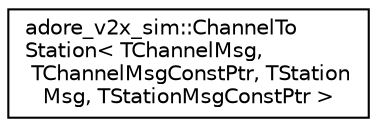 digraph "Graphical Class Hierarchy"
{
 // LATEX_PDF_SIZE
  edge [fontname="Helvetica",fontsize="10",labelfontname="Helvetica",labelfontsize="10"];
  node [fontname="Helvetica",fontsize="10",shape=record];
  rankdir="LR";
  Node0 [label="adore_v2x_sim::ChannelTo\lStation\< TChannelMsg,\l TChannelMsgConstPtr, TStation\lMsg, TStationMsgConstPtr \>",height=0.2,width=0.4,color="black", fillcolor="white", style="filled",URL="$classadore__v2x__sim_1_1ChannelToStation.html",tooltip=" "];
}
